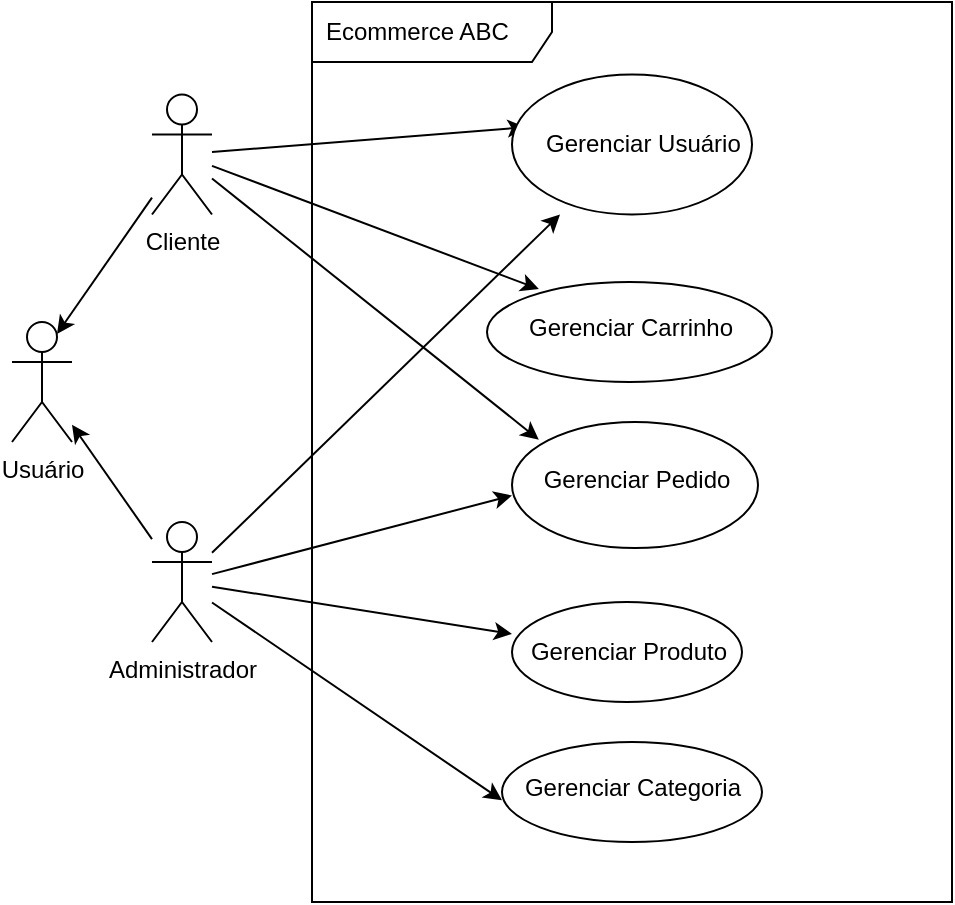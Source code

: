 <mxfile>
    <diagram id="ffoetpOc-1XxXRRiEST8" name="Visão Geral - Domínio">
        <mxGraphModel dx="1057" dy="619" grid="1" gridSize="10" guides="1" tooltips="1" connect="1" arrows="1" fold="1" page="1" pageScale="1" pageWidth="850" pageHeight="1100" math="0" shadow="0">
            <root>
                <mxCell id="0"/>
                <mxCell id="1" parent="0"/>
                <mxCell id="5" value="Ecommerce ABC" style="shape=umlFrame;whiteSpace=wrap;html=1;width=120;height=30;boundedLbl=1;verticalAlign=middle;align=left;spacingLeft=5;" parent="1" vertex="1">
                    <mxGeometry x="170" y="50" width="320" height="450" as="geometry"/>
                </mxCell>
                <mxCell id="59" style="edgeStyle=none;html=1;entryX=0.14;entryY=0.004;entryDx=0;entryDy=0;entryPerimeter=0;" parent="1" source="9" target="57" edge="1">
                    <mxGeometry relative="1" as="geometry"/>
                </mxCell>
                <mxCell id="65" style="edgeStyle=none;html=1;entryX=0.182;entryY=0.071;entryDx=0;entryDy=0;entryPerimeter=0;" parent="1" source="9" target="47" edge="1">
                    <mxGeometry relative="1" as="geometry"/>
                </mxCell>
                <mxCell id="67" style="edgeStyle=none;html=1;entryX=0.109;entryY=0.14;entryDx=0;entryDy=0;entryPerimeter=0;" parent="1" source="9" target="41" edge="1">
                    <mxGeometry relative="1" as="geometry"/>
                </mxCell>
                <mxCell id="68" style="edgeStyle=none;html=1;entryX=0.75;entryY=0.1;entryDx=0;entryDy=0;entryPerimeter=0;" parent="1" source="9" target="11" edge="1">
                    <mxGeometry relative="1" as="geometry"/>
                </mxCell>
                <mxCell id="9" value="Cliente&lt;br&gt;" style="shape=umlActor;verticalLabelPosition=bottom;verticalAlign=top;html=1;" parent="1" vertex="1">
                    <mxGeometry x="90" y="96.25" width="30" height="60" as="geometry"/>
                </mxCell>
                <mxCell id="32" style="edgeStyle=none;html=1;" parent="1" source="10" target="27" edge="1">
                    <mxGeometry relative="1" as="geometry"/>
                </mxCell>
                <mxCell id="39" style="edgeStyle=none;html=1;entryX=0;entryY=1;entryDx=0;entryDy=0;" parent="1" source="10" target="37" edge="1">
                    <mxGeometry relative="1" as="geometry"/>
                </mxCell>
                <mxCell id="46" style="edgeStyle=none;html=1;entryX=0;entryY=1;entryDx=0;entryDy=0;" parent="1" source="10" target="44" edge="1">
                    <mxGeometry relative="1" as="geometry"/>
                </mxCell>
                <mxCell id="58" style="edgeStyle=none;html=1;" parent="1" source="10" target="53" edge="1">
                    <mxGeometry relative="1" as="geometry"/>
                </mxCell>
                <mxCell id="63" style="edgeStyle=none;html=1;" parent="1" source="10" target="11" edge="1">
                    <mxGeometry relative="1" as="geometry"/>
                </mxCell>
                <mxCell id="10" value="Administrador" style="shape=umlActor;verticalLabelPosition=bottom;verticalAlign=top;html=1;" parent="1" vertex="1">
                    <mxGeometry x="90" y="310" width="30" height="60" as="geometry"/>
                </mxCell>
                <mxCell id="11" value="Usuário" style="shape=umlActor;verticalLabelPosition=bottom;verticalAlign=top;html=1;" parent="1" vertex="1">
                    <mxGeometry x="20" y="210" width="30" height="60" as="geometry"/>
                </mxCell>
                <mxCell id="27" value="Gerenciar Produto" style="shape=ellipse;container=1;horizontal=1;horizontalStack=0;resizeParent=1;resizeParentMax=0;resizeLast=0;html=1;dashed=0;collapsible=0;" parent="1" vertex="1">
                    <mxGeometry x="270" y="350" width="115" height="50" as="geometry"/>
                </mxCell>
                <mxCell id="34" value="" style="shape=ellipse;container=1;horizontal=1;horizontalStack=0;resizeParent=1;resizeParentMax=0;resizeLast=0;html=1;dashed=0;collapsible=0;" parent="1" vertex="1">
                    <mxGeometry x="265" y="420" width="130" height="50" as="geometry"/>
                </mxCell>
                <mxCell id="37" value="Gerenciar Categoria" style="text;html=1;align=center;verticalAlign=middle;rotatable=0;fillColor=none;strokeColor=none;" parent="34" vertex="1">
                    <mxGeometry y="16.667" width="130" height="12.5" as="geometry"/>
                </mxCell>
                <mxCell id="41" value="" style="shape=ellipse;container=1;horizontal=1;horizontalStack=0;resizeParent=1;resizeParentMax=0;resizeLast=0;html=1;dashed=0;collapsible=0;" parent="1" vertex="1">
                    <mxGeometry x="270" y="260" width="123" height="63" as="geometry"/>
                </mxCell>
                <mxCell id="44" value="Gerenciar Pedido" style="text;html=1;align=center;verticalAlign=middle;rotatable=0;fillColor=none;strokeColor=none;" parent="41" vertex="1">
                    <mxGeometry y="21" width="123" height="15.75" as="geometry"/>
                </mxCell>
                <mxCell id="47" value="" style="shape=ellipse;container=1;horizontal=1;horizontalStack=0;resizeParent=1;resizeParentMax=0;resizeLast=0;html=1;dashed=0;collapsible=0;" parent="1" vertex="1">
                    <mxGeometry x="257.5" y="190" width="142.5" height="50" as="geometry"/>
                </mxCell>
                <mxCell id="50" value="Gerenciar Carrinho" style="text;html=1;align=center;verticalAlign=middle;rotatable=0;fillColor=none;strokeColor=none;" parent="47" vertex="1">
                    <mxGeometry y="16.667" width="142.5" height="12.5" as="geometry"/>
                </mxCell>
                <mxCell id="53" value="" style="shape=ellipse;container=1;horizontal=1;horizontalStack=0;resizeParent=1;resizeParentMax=0;resizeLast=0;html=1;dashed=0;collapsible=0;" parent="1" vertex="1">
                    <mxGeometry x="270" y="86.25" width="120" height="70" as="geometry"/>
                </mxCell>
                <mxCell id="57" value="Gerenciar Usuário" style="text;html=1;align=left;verticalAlign=middle;rotatable=0;spacingLeft=25;fillColor=none;strokeColor=none;" parent="53" vertex="1">
                    <mxGeometry x="-10" y="26.253" width="120" height="17.5" as="geometry"/>
                </mxCell>
            </root>
        </mxGraphModel>
    </diagram>
    <diagram id="SAHXbEdf7A5U1NXeZkvR" name="Subdomínio - Catálogo">
        <mxGraphModel dx="1057" dy="619" grid="1" gridSize="10" guides="1" tooltips="1" connect="1" arrows="1" fold="1" page="1" pageScale="1" pageWidth="850" pageHeight="1100" math="0" shadow="0">
            <root>
                <mxCell id="0"/>
                <mxCell id="1" parent="0"/>
                <mxCell id="Ae1gH5_Iruk6_quCxLWE-3" style="edgeStyle=none;html=1;entryX=0;entryY=0.5;entryDx=0;entryDy=0;" parent="1" source="SiKC8EwZMTjcnx_8jad7-1" target="Ae1gH5_Iruk6_quCxLWE-2" edge="1">
                    <mxGeometry relative="1" as="geometry"/>
                </mxCell>
                <mxCell id="SiKC8EwZMTjcnx_8jad7-1" value="Administrador" style="shape=umlActor;verticalLabelPosition=bottom;verticalAlign=top;html=1;" parent="1" vertex="1">
                    <mxGeometry x="35" y="222" width="30" height="50" as="geometry"/>
                </mxCell>
                <mxCell id="NOYT0kvWtCjj-D3bZ5hG-1" value="Subdomínio - Catálogo" style="shape=umlFrame;whiteSpace=wrap;html=1;width=140;height=30;boundedLbl=1;verticalAlign=middle;align=left;spacingLeft=5;" parent="1" vertex="1">
                    <mxGeometry x="95" y="50" width="720" height="1120" as="geometry"/>
                </mxCell>
                <mxCell id="Ae1gH5_Iruk6_quCxLWE-1" value="" style="shape=ellipse;container=1;horizontal=1;horizontalStack=0;resizeParent=1;resizeParentMax=0;resizeLast=0;html=1;dashed=0;collapsible=0;" parent="1" vertex="1">
                    <mxGeometry x="125" y="205" width="120" height="89" as="geometry"/>
                </mxCell>
                <mxCell id="Ae1gH5_Iruk6_quCxLWE-2" value="Gerenciar Produto" style="text;html=1;align=center;verticalAlign=middle;rotatable=0;fillColor=none;strokeColor=none;" parent="Ae1gH5_Iruk6_quCxLWE-1" vertex="1">
                    <mxGeometry y="20.004" width="120.0" height="44" as="geometry"/>
                </mxCell>
                <mxCell id="Ae1gH5_Iruk6_quCxLWE-4" value="" style="shape=ellipse;container=1;horizontal=1;horizontalStack=0;resizeParent=1;resizeParentMax=0;resizeLast=0;html=1;dashed=0;collapsible=0;" parent="1" vertex="1">
                    <mxGeometry x="295" y="110" width="110" height="79" as="geometry"/>
                </mxCell>
                <mxCell id="Ae1gH5_Iruk6_quCxLWE-5" value="Criar Produto" style="text;html=1;align=center;verticalAlign=middle;rotatable=0;fillColor=none;strokeColor=none;" parent="Ae1gH5_Iruk6_quCxLWE-4" vertex="1">
                    <mxGeometry y="16.67" width="110" height="41.5" as="geometry"/>
                </mxCell>
                <mxCell id="Ae1gH5_Iruk6_quCxLWE-6" value="" style="shape=ellipse;container=1;horizontal=1;horizontalStack=0;resizeParent=1;resizeParentMax=0;resizeLast=0;html=1;dashed=0;collapsible=0;" parent="1" vertex="1">
                    <mxGeometry x="290" y="205" width="120" height="79" as="geometry"/>
                </mxCell>
                <mxCell id="Ae1gH5_Iruk6_quCxLWE-7" value="Recuperar Produto" style="text;html=1;align=center;verticalAlign=middle;rotatable=0;fillColor=none;strokeColor=none;" parent="Ae1gH5_Iruk6_quCxLWE-6" vertex="1">
                    <mxGeometry y="16.67" width="120" height="41.5" as="geometry"/>
                </mxCell>
                <mxCell id="Ae1gH5_Iruk6_quCxLWE-8" value="" style="shape=ellipse;container=1;horizontal=1;horizontalStack=0;resizeParent=1;resizeParentMax=0;resizeLast=0;html=1;dashed=0;collapsible=0;" parent="1" vertex="1">
                    <mxGeometry x="295" y="294" width="120" height="79" as="geometry"/>
                </mxCell>
                <mxCell id="Ae1gH5_Iruk6_quCxLWE-9" value="Atualizar Produto" style="text;html=1;align=center;verticalAlign=middle;rotatable=0;fillColor=none;strokeColor=none;" parent="Ae1gH5_Iruk6_quCxLWE-8" vertex="1">
                    <mxGeometry y="16.67" width="120" height="41.5" as="geometry"/>
                </mxCell>
                <mxCell id="Ae1gH5_Iruk6_quCxLWE-10" value="" style="shape=ellipse;container=1;horizontal=1;horizontalStack=0;resizeParent=1;resizeParentMax=0;resizeLast=0;html=1;dashed=0;collapsible=0;" parent="1" vertex="1">
                    <mxGeometry x="295" y="380" width="120" height="79" as="geometry"/>
                </mxCell>
                <mxCell id="Ae1gH5_Iruk6_quCxLWE-11" value="Deletar Produtos" style="text;html=1;align=center;verticalAlign=middle;rotatable=0;fillColor=none;strokeColor=none;" parent="Ae1gH5_Iruk6_quCxLWE-10" vertex="1">
                    <mxGeometry y="16.67" width="120" height="41.5" as="geometry"/>
                </mxCell>
                <mxCell id="Ae1gH5_Iruk6_quCxLWE-13" value="&amp;lt;&amp;lt;extend&amp;gt;&amp;gt;" style="html=1;verticalAlign=bottom;labelBackgroundColor=none;endArrow=open;endFill=0;dashed=1;entryX=0.5;entryY=0;entryDx=0;entryDy=0;exitX=0;exitY=1;exitDx=0;exitDy=0;" parent="1" source="Ae1gH5_Iruk6_quCxLWE-5" target="Ae1gH5_Iruk6_quCxLWE-1" edge="1">
                    <mxGeometry width="160" relative="1" as="geometry">
                        <mxPoint x="115" y="190" as="sourcePoint"/>
                        <mxPoint x="275" y="190" as="targetPoint"/>
                        <Array as="points"/>
                    </mxGeometry>
                </mxCell>
                <mxCell id="Ae1gH5_Iruk6_quCxLWE-14" value="&amp;lt;&amp;lt;extend&amp;gt;&amp;gt;" style="html=1;verticalAlign=bottom;labelBackgroundColor=none;endArrow=open;endFill=0;dashed=1;exitX=0;exitY=0.75;exitDx=0;exitDy=0;entryX=1;entryY=0;entryDx=0;entryDy=0;" parent="1" source="Ae1gH5_Iruk6_quCxLWE-7" target="Ae1gH5_Iruk6_quCxLWE-2" edge="1">
                    <mxGeometry width="160" relative="1" as="geometry">
                        <mxPoint x="180.76" y="251.05" as="sourcePoint"/>
                        <mxPoint x="270" y="179.17" as="targetPoint"/>
                    </mxGeometry>
                </mxCell>
                <mxCell id="Ae1gH5_Iruk6_quCxLWE-17" value="&amp;lt;&amp;lt;extend&amp;gt;&amp;gt;" style="html=1;verticalAlign=bottom;labelBackgroundColor=none;endArrow=open;endFill=0;dashed=1;exitX=0;exitY=0.75;exitDx=0;exitDy=0;entryX=0.931;entryY=0.763;entryDx=0;entryDy=0;entryPerimeter=0;" parent="1" source="Ae1gH5_Iruk6_quCxLWE-9" target="Ae1gH5_Iruk6_quCxLWE-1" edge="1">
                    <mxGeometry width="160" relative="1" as="geometry">
                        <mxPoint x="246.63" y="275.9" as="sourcePoint"/>
                        <mxPoint x="285.0" y="259.17" as="targetPoint"/>
                    </mxGeometry>
                </mxCell>
                <mxCell id="Ae1gH5_Iruk6_quCxLWE-18" value="&amp;lt;&amp;lt;extend&amp;gt;&amp;gt;" style="html=1;verticalAlign=bottom;labelBackgroundColor=none;endArrow=open;endFill=0;dashed=1;exitX=0;exitY=0.5;exitDx=0;exitDy=0;entryX=0.561;entryY=0.994;entryDx=0;entryDy=0;entryPerimeter=0;" parent="1" source="Ae1gH5_Iruk6_quCxLWE-11" target="Ae1gH5_Iruk6_quCxLWE-1" edge="1">
                    <mxGeometry width="160" relative="1" as="geometry">
                        <mxPoint x="256.63" y="285.9" as="sourcePoint"/>
                        <mxPoint x="295.0" y="269.17" as="targetPoint"/>
                    </mxGeometry>
                </mxCell>
                <mxCell id="Ae1gH5_Iruk6_quCxLWE-24" style="edgeStyle=none;html=1;entryX=0.952;entryY=0.251;entryDx=0;entryDy=0;exitX=0.015;exitY=0.627;exitDx=0;exitDy=0;exitPerimeter=0;entryPerimeter=0;" parent="1" source="Ae1gH5_Iruk6_quCxLWE-19" target="Ae1gH5_Iruk6_quCxLWE-6" edge="1">
                    <mxGeometry relative="1" as="geometry">
                        <mxPoint x="455" y="160" as="sourcePoint"/>
                    </mxGeometry>
                </mxCell>
                <mxCell id="Ae1gH5_Iruk6_quCxLWE-19" value="" style="shape=ellipse;container=1;horizontal=1;horizontalStack=0;resizeParent=1;resizeParentMax=0;resizeLast=0;html=1;dashed=0;collapsible=0;" parent="1" vertex="1">
                    <mxGeometry x="475" y="109" width="150" height="81" as="geometry"/>
                </mxCell>
                <mxCell id="Ae1gH5_Iruk6_quCxLWE-20" value="Recuperar produto por ID" style="text;html=1;align=center;verticalAlign=middle;rotatable=0;fillColor=none;strokeColor=none;" parent="Ae1gH5_Iruk6_quCxLWE-19" vertex="1">
                    <mxGeometry y="21.476" width="150" height="38.045" as="geometry"/>
                </mxCell>
                <mxCell id="Ae1gH5_Iruk6_quCxLWE-25" style="edgeStyle=none;html=1;entryX=0.97;entryY=0.714;entryDx=0;entryDy=0;exitX=0;exitY=0.75;exitDx=0;exitDy=0;entryPerimeter=0;" parent="1" source="Ae1gH5_Iruk6_quCxLWE-22" target="Ae1gH5_Iruk6_quCxLWE-6" edge="1">
                    <mxGeometry relative="1" as="geometry"/>
                </mxCell>
                <mxCell id="Ae1gH5_Iruk6_quCxLWE-21" value="" style="shape=ellipse;container=1;horizontal=1;horizontalStack=0;resizeParent=1;resizeParentMax=0;resizeLast=0;html=1;dashed=0;collapsible=0;" parent="1" vertex="1">
                    <mxGeometry x="470" y="205" width="160" height="77.5" as="geometry"/>
                </mxCell>
                <mxCell id="Ae1gH5_Iruk6_quCxLWE-22" value="Recuperar produto por Filtro" style="text;html=1;align=center;verticalAlign=middle;rotatable=0;fillColor=none;strokeColor=none;" parent="Ae1gH5_Iruk6_quCxLWE-21" vertex="1">
                    <mxGeometry y="20.548" width="160" height="36.402" as="geometry"/>
                </mxCell>
                <mxCell id="Ae1gH5_Iruk6_quCxLWE-74" style="edgeStyle=none;html=1;entryX=0;entryY=0.5;entryDx=0;entryDy=0;" parent="1" source="Ae1gH5_Iruk6_quCxLWE-51" target="Ae1gH5_Iruk6_quCxLWE-54" edge="1">
                    <mxGeometry relative="1" as="geometry"/>
                </mxCell>
                <mxCell id="Ae1gH5_Iruk6_quCxLWE-51" value="Administrador" style="shape=umlActor;verticalLabelPosition=bottom;verticalAlign=top;html=1;" parent="1" vertex="1">
                    <mxGeometry x="35" y="709.5" width="30" height="50" as="geometry"/>
                </mxCell>
                <mxCell id="Ae1gH5_Iruk6_quCxLWE-53" value="" style="shape=ellipse;container=1;horizontal=1;horizontalStack=0;resizeParent=1;resizeParentMax=0;resizeLast=0;html=1;dashed=0;collapsible=0;" parent="1" vertex="1">
                    <mxGeometry x="150" y="695" width="120" height="89" as="geometry"/>
                </mxCell>
                <mxCell id="Ae1gH5_Iruk6_quCxLWE-54" value="Gerenciar Categoria" style="text;html=1;align=center;verticalAlign=middle;rotatable=0;fillColor=none;strokeColor=none;" parent="Ae1gH5_Iruk6_quCxLWE-53" vertex="1">
                    <mxGeometry y="20.004" width="120.0" height="44" as="geometry"/>
                </mxCell>
                <mxCell id="Ae1gH5_Iruk6_quCxLWE-55" value="" style="shape=ellipse;container=1;horizontal=1;horizontalStack=0;resizeParent=1;resizeParentMax=0;resizeLast=0;html=1;dashed=0;collapsible=0;" parent="1" vertex="1">
                    <mxGeometry x="320" y="600" width="110" height="79" as="geometry"/>
                </mxCell>
                <mxCell id="Ae1gH5_Iruk6_quCxLWE-56" value="Criar Categoria" style="text;html=1;align=center;verticalAlign=middle;rotatable=0;fillColor=none;strokeColor=none;" parent="Ae1gH5_Iruk6_quCxLWE-55" vertex="1">
                    <mxGeometry y="16.67" width="110" height="41.5" as="geometry"/>
                </mxCell>
                <mxCell id="Ae1gH5_Iruk6_quCxLWE-57" value="" style="shape=ellipse;container=1;horizontal=1;horizontalStack=0;resizeParent=1;resizeParentMax=0;resizeLast=0;html=1;dashed=0;collapsible=0;" parent="1" vertex="1">
                    <mxGeometry x="315" y="695" width="120" height="79" as="geometry"/>
                </mxCell>
                <mxCell id="Ae1gH5_Iruk6_quCxLWE-58" value="Recuperar Categoria" style="text;html=1;align=center;verticalAlign=middle;rotatable=0;fillColor=none;strokeColor=none;" parent="Ae1gH5_Iruk6_quCxLWE-57" vertex="1">
                    <mxGeometry y="16.67" width="120" height="41.5" as="geometry"/>
                </mxCell>
                <mxCell id="Ae1gH5_Iruk6_quCxLWE-59" value="" style="shape=ellipse;container=1;horizontal=1;horizontalStack=0;resizeParent=1;resizeParentMax=0;resizeLast=0;html=1;dashed=0;collapsible=0;" parent="1" vertex="1">
                    <mxGeometry x="320" y="784" width="120" height="79" as="geometry"/>
                </mxCell>
                <mxCell id="Ae1gH5_Iruk6_quCxLWE-60" value="Atualizar Categoria" style="text;html=1;align=center;verticalAlign=middle;rotatable=0;fillColor=none;strokeColor=none;" parent="Ae1gH5_Iruk6_quCxLWE-59" vertex="1">
                    <mxGeometry y="16.67" width="120" height="41.5" as="geometry"/>
                </mxCell>
                <mxCell id="Ae1gH5_Iruk6_quCxLWE-61" value="" style="shape=ellipse;container=1;horizontal=1;horizontalStack=0;resizeParent=1;resizeParentMax=0;resizeLast=0;html=1;dashed=0;collapsible=0;" parent="1" vertex="1">
                    <mxGeometry x="320" y="870" width="120" height="79" as="geometry"/>
                </mxCell>
                <mxCell id="Ae1gH5_Iruk6_quCxLWE-62" value="Deletar Categoria" style="text;html=1;align=center;verticalAlign=middle;rotatable=0;fillColor=none;strokeColor=none;" parent="Ae1gH5_Iruk6_quCxLWE-61" vertex="1">
                    <mxGeometry y="16.67" width="120" height="41.5" as="geometry"/>
                </mxCell>
                <mxCell id="Ae1gH5_Iruk6_quCxLWE-63" value="&amp;lt;&amp;lt;extend&amp;gt;&amp;gt;" style="html=1;verticalAlign=bottom;labelBackgroundColor=none;endArrow=open;endFill=0;dashed=1;entryX=0.5;entryY=0;entryDx=0;entryDy=0;exitX=0;exitY=1;exitDx=0;exitDy=0;" parent="1" source="Ae1gH5_Iruk6_quCxLWE-56" target="Ae1gH5_Iruk6_quCxLWE-53" edge="1">
                    <mxGeometry width="160" relative="1" as="geometry">
                        <mxPoint x="140" y="680" as="sourcePoint"/>
                        <mxPoint x="300" y="680" as="targetPoint"/>
                        <Array as="points"/>
                    </mxGeometry>
                </mxCell>
                <mxCell id="Ae1gH5_Iruk6_quCxLWE-64" value="&amp;lt;&amp;lt;extend&amp;gt;&amp;gt;" style="html=1;verticalAlign=bottom;labelBackgroundColor=none;endArrow=open;endFill=0;dashed=1;exitX=0;exitY=0.75;exitDx=0;exitDy=0;entryX=1;entryY=0;entryDx=0;entryDy=0;" parent="1" source="Ae1gH5_Iruk6_quCxLWE-58" target="Ae1gH5_Iruk6_quCxLWE-54" edge="1">
                    <mxGeometry width="160" relative="1" as="geometry">
                        <mxPoint x="205.76" y="741.05" as="sourcePoint"/>
                        <mxPoint x="295" y="669.17" as="targetPoint"/>
                    </mxGeometry>
                </mxCell>
                <mxCell id="Ae1gH5_Iruk6_quCxLWE-65" value="&amp;lt;&amp;lt;extend&amp;gt;&amp;gt;" style="html=1;verticalAlign=bottom;labelBackgroundColor=none;endArrow=open;endFill=0;dashed=1;exitX=0;exitY=0.75;exitDx=0;exitDy=0;entryX=0.931;entryY=0.763;entryDx=0;entryDy=0;entryPerimeter=0;" parent="1" source="Ae1gH5_Iruk6_quCxLWE-60" target="Ae1gH5_Iruk6_quCxLWE-53" edge="1">
                    <mxGeometry width="160" relative="1" as="geometry">
                        <mxPoint x="271.63" y="765.9" as="sourcePoint"/>
                        <mxPoint x="310.0" y="749.17" as="targetPoint"/>
                    </mxGeometry>
                </mxCell>
                <mxCell id="Ae1gH5_Iruk6_quCxLWE-66" value="&amp;lt;&amp;lt;extend&amp;gt;&amp;gt;" style="html=1;verticalAlign=bottom;labelBackgroundColor=none;endArrow=open;endFill=0;dashed=1;exitX=0;exitY=0.5;exitDx=0;exitDy=0;entryX=0.561;entryY=0.994;entryDx=0;entryDy=0;entryPerimeter=0;" parent="1" source="Ae1gH5_Iruk6_quCxLWE-62" target="Ae1gH5_Iruk6_quCxLWE-53" edge="1">
                    <mxGeometry width="160" relative="1" as="geometry">
                        <mxPoint x="281.63" y="775.9" as="sourcePoint"/>
                        <mxPoint x="320.0" y="759.17" as="targetPoint"/>
                    </mxGeometry>
                </mxCell>
                <mxCell id="Ae1gH5_Iruk6_quCxLWE-67" style="edgeStyle=none;html=1;entryX=0.926;entryY=0.202;entryDx=0;entryDy=0;exitX=0.003;exitY=0.576;exitDx=0;exitDy=0;entryPerimeter=0;exitPerimeter=0;" parent="1" source="Ae1gH5_Iruk6_quCxLWE-68" target="Ae1gH5_Iruk6_quCxLWE-57" edge="1">
                    <mxGeometry relative="1" as="geometry">
                        <mxPoint x="480" y="650" as="sourcePoint"/>
                    </mxGeometry>
                </mxCell>
                <mxCell id="Ae1gH5_Iruk6_quCxLWE-68" value="" style="shape=ellipse;container=1;horizontal=1;horizontalStack=0;resizeParent=1;resizeParentMax=0;resizeLast=0;html=1;dashed=0;collapsible=0;" parent="1" vertex="1">
                    <mxGeometry x="490" y="590" width="150" height="89" as="geometry"/>
                </mxCell>
                <mxCell id="Ae1gH5_Iruk6_quCxLWE-69" value="Recuperar Categoria por ID" style="text;html=1;align=center;verticalAlign=middle;rotatable=0;fillColor=none;strokeColor=none;" parent="Ae1gH5_Iruk6_quCxLWE-68" vertex="1">
                    <mxGeometry y="23.597" width="150" height="41.803" as="geometry"/>
                </mxCell>
                <mxCell id="Ae1gH5_Iruk6_quCxLWE-70" style="edgeStyle=none;html=1;entryX=1.03;entryY=0.634;entryDx=0;entryDy=0;exitX=0;exitY=0.5;exitDx=0;exitDy=0;entryPerimeter=0;" parent="1" source="Ae1gH5_Iruk6_quCxLWE-72" target="Ae1gH5_Iruk6_quCxLWE-58" edge="1">
                    <mxGeometry relative="1" as="geometry"/>
                </mxCell>
                <mxCell id="Ae1gH5_Iruk6_quCxLWE-71" value="" style="shape=ellipse;container=1;horizontal=1;horizontalStack=0;resizeParent=1;resizeParentMax=0;resizeLast=0;html=1;dashed=0;collapsible=0;" parent="1" vertex="1">
                    <mxGeometry x="495" y="694.5" width="140" height="80" as="geometry"/>
                </mxCell>
                <mxCell id="Ae1gH5_Iruk6_quCxLWE-72" value="Recuperar por Filtro" style="text;html=1;align=center;verticalAlign=middle;rotatable=0;fillColor=none;strokeColor=none;" parent="Ae1gH5_Iruk6_quCxLWE-71" vertex="1">
                    <mxGeometry y="21.211" width="140" height="37.576" as="geometry"/>
                </mxCell>
                <mxCell id="Ae1gH5_Iruk6_quCxLWE-75" value="" style="shape=ellipse;container=1;horizontal=1;horizontalStack=0;resizeParent=1;resizeParentMax=0;resizeLast=0;html=1;dashed=0;collapsible=0;" parent="1" vertex="1">
                    <mxGeometry x="295" y="471" width="120" height="79" as="geometry"/>
                </mxCell>
                <mxCell id="Ae1gH5_Iruk6_quCxLWE-76" value="Adicionar Produto" style="text;html=1;align=center;verticalAlign=middle;rotatable=0;fillColor=none;strokeColor=none;" parent="Ae1gH5_Iruk6_quCxLWE-75" vertex="1">
                    <mxGeometry y="16.67" width="120" height="41.5" as="geometry"/>
                </mxCell>
                <mxCell id="Ae1gH5_Iruk6_quCxLWE-77" value="&amp;lt;&amp;lt;extend&amp;gt;&amp;gt;" style="html=1;verticalAlign=bottom;labelBackgroundColor=none;endArrow=open;endFill=0;dashed=1;exitX=0;exitY=0.5;exitDx=0;exitDy=0;entryX=0.359;entryY=0.987;entryDx=0;entryDy=0;entryPerimeter=0;" parent="1" source="Ae1gH5_Iruk6_quCxLWE-76" target="Ae1gH5_Iruk6_quCxLWE-1" edge="1">
                    <mxGeometry width="160" relative="1" as="geometry">
                        <mxPoint x="145" y="520" as="sourcePoint"/>
                        <mxPoint x="305" y="520" as="targetPoint"/>
                    </mxGeometry>
                </mxCell>
                <mxCell id="Ae1gH5_Iruk6_quCxLWE-80" style="edgeStyle=none;html=1;entryX=1;entryY=0.25;entryDx=0;entryDy=0;exitX=-0.005;exitY=0.622;exitDx=0;exitDy=0;exitPerimeter=0;" parent="1" source="Ae1gH5_Iruk6_quCxLWE-78" target="Ae1gH5_Iruk6_quCxLWE-22" edge="1">
                    <mxGeometry relative="1" as="geometry"/>
                </mxCell>
                <mxCell id="Ae1gH5_Iruk6_quCxLWE-78" value="" style="shape=ellipse;container=1;horizontal=1;horizontalStack=0;resizeParent=1;resizeParentMax=0;resizeLast=0;html=1;dashed=0;collapsible=0;" parent="1" vertex="1">
                    <mxGeometry x="655" y="144.5" width="160" height="77.5" as="geometry"/>
                </mxCell>
                <mxCell id="Ae1gH5_Iruk6_quCxLWE-79" value="Recuperar por Categoria" style="text;html=1;align=center;verticalAlign=middle;rotatable=0;fillColor=none;strokeColor=none;" parent="Ae1gH5_Iruk6_quCxLWE-78" vertex="1">
                    <mxGeometry x="1" y="20.548" width="160" height="36.402" as="geometry"/>
                </mxCell>
                <mxCell id="x5r6ywFtC9UFfpF2gvh2-1" value="" style="shape=ellipse;container=1;horizontal=1;horizontalStack=0;resizeParent=1;resizeParentMax=0;resizeLast=0;html=1;dashed=0;collapsible=0;" parent="1" vertex="1">
                    <mxGeometry x="315" y="960" width="120" height="79" as="geometry"/>
                </mxCell>
                <mxCell id="x5r6ywFtC9UFfpF2gvh2-2" value="Adicionar Categoria" style="text;html=1;align=center;verticalAlign=middle;rotatable=0;fillColor=none;strokeColor=none;" parent="x5r6ywFtC9UFfpF2gvh2-1" vertex="1">
                    <mxGeometry y="16.67" width="120" height="41.5" as="geometry"/>
                </mxCell>
                <mxCell id="x5r6ywFtC9UFfpF2gvh2-3" value="&amp;lt;&amp;lt;extend&amp;gt;&amp;gt;" style="html=1;verticalAlign=bottom;labelBackgroundColor=none;endArrow=open;endFill=0;dashed=1;exitX=0;exitY=0.5;exitDx=0;exitDy=0;entryX=0.311;entryY=0.957;entryDx=0;entryDy=0;entryPerimeter=0;" parent="1" target="Ae1gH5_Iruk6_quCxLWE-53" edge="1">
                    <mxGeometry width="160" relative="1" as="geometry">
                        <mxPoint x="315" y="986.95" as="sourcePoint"/>
                        <mxPoint x="212.32" y="862.996" as="targetPoint"/>
                    </mxGeometry>
                </mxCell>
                <mxCell id="x5r6ywFtC9UFfpF2gvh2-4" value="" style="shape=ellipse;container=1;horizontal=1;horizontalStack=0;resizeParent=1;resizeParentMax=0;resizeLast=0;html=1;dashed=0;collapsible=0;" parent="1" vertex="1">
                    <mxGeometry x="210" y="1021" width="120" height="79" as="geometry"/>
                </mxCell>
                <mxCell id="x5r6ywFtC9UFfpF2gvh2-5" value="Remover Categoria" style="text;html=1;align=center;verticalAlign=middle;rotatable=0;fillColor=none;strokeColor=none;" parent="x5r6ywFtC9UFfpF2gvh2-4" vertex="1">
                    <mxGeometry y="16.67" width="120" height="41.5" as="geometry"/>
                </mxCell>
                <mxCell id="x5r6ywFtC9UFfpF2gvh2-6" value="&amp;lt;&amp;lt;extend&amp;gt;&amp;gt;" style="html=1;verticalAlign=bottom;labelBackgroundColor=none;endArrow=open;endFill=0;dashed=1;exitX=0.5;exitY=0;exitDx=0;exitDy=0;entryX=0.179;entryY=0.873;entryDx=0;entryDy=0;entryPerimeter=0;" parent="1" source="x5r6ywFtC9UFfpF2gvh2-4" target="Ae1gH5_Iruk6_quCxLWE-53" edge="1">
                    <mxGeometry width="160" relative="1" as="geometry">
                        <mxPoint x="245" y="1010" as="sourcePoint"/>
                        <mxPoint x="117.32" y="803.223" as="targetPoint"/>
                    </mxGeometry>
                </mxCell>
                <mxCell id="CKBePiYcpiSWqA_ii8et-2" value="" style="shape=ellipse;container=1;horizontal=1;horizontalStack=0;resizeParent=1;resizeParentMax=0;resizeLast=0;html=1;dashed=0;collapsible=0;" parent="1" vertex="1">
                    <mxGeometry x="120" y="960" width="120" height="79" as="geometry"/>
                </mxCell>
                <mxCell id="CKBePiYcpiSWqA_ii8et-3" value="Alterar Status" style="text;html=1;align=center;verticalAlign=middle;rotatable=0;fillColor=none;strokeColor=none;" parent="CKBePiYcpiSWqA_ii8et-2" vertex="1">
                    <mxGeometry y="16.67" width="120" height="41.5" as="geometry"/>
                </mxCell>
                <mxCell id="CKBePiYcpiSWqA_ii8et-5" value="&amp;lt;&amp;lt;extend&amp;gt;&amp;gt;" style="html=1;verticalAlign=bottom;labelBackgroundColor=none;endArrow=open;endFill=0;dashed=1;exitX=0.5;exitY=0;exitDx=0;exitDy=0;entryX=0;entryY=1;entryDx=0;entryDy=0;" parent="1" target="Ae1gH5_Iruk6_quCxLWE-54" edge="1">
                    <mxGeometry width="160" relative="1" as="geometry">
                        <mxPoint x="178.52" y="960" as="sourcePoint"/>
                        <mxPoint x="80.0" y="711.697" as="targetPoint"/>
                    </mxGeometry>
                </mxCell>
            </root>
        </mxGraphModel>
    </diagram>
    <diagram name="Subdomínio - Usuário" id="cURWedB1gW6xNn7o0mvz">
        <mxGraphModel dx="1057" dy="619" grid="1" gridSize="10" guides="1" tooltips="1" connect="1" arrows="1" fold="1" page="1" pageScale="1" pageWidth="850" pageHeight="1100" math="0" shadow="0">
            <root>
                <mxCell id="JfthLGqH-5NK-9olJXxA-0"/>
                <mxCell id="JfthLGqH-5NK-9olJXxA-1" parent="JfthLGqH-5NK-9olJXxA-0"/>
                <mxCell id="JfthLGqH-5NK-9olJXxA-4" value="Subdomínio - Usuário" style="shape=umlFrame;whiteSpace=wrap;html=1;width=140;height=30;boundedLbl=1;verticalAlign=middle;align=left;spacingLeft=5;" parent="JfthLGqH-5NK-9olJXxA-1" vertex="1">
                    <mxGeometry x="100" y="370" width="570" height="320" as="geometry"/>
                </mxCell>
                <mxCell id="JfthLGqH-5NK-9olJXxA-25" style="edgeStyle=none;html=1;entryX=0;entryY=0.5;entryDx=0;entryDy=0;" parent="JfthLGqH-5NK-9olJXxA-1" source="JfthLGqH-5NK-9olJXxA-26" target="JfthLGqH-5NK-9olJXxA-28" edge="1">
                    <mxGeometry relative="1" as="geometry"/>
                </mxCell>
                <mxCell id="JfthLGqH-5NK-9olJXxA-26" value="Usuário" style="shape=umlActor;verticalLabelPosition=bottom;verticalAlign=top;html=1;" parent="JfthLGqH-5NK-9olJXxA-1" vertex="1">
                    <mxGeometry x="35" y="509.5" width="30" height="50" as="geometry"/>
                </mxCell>
                <mxCell id="JfthLGqH-5NK-9olJXxA-27" value="" style="shape=ellipse;container=1;horizontal=1;horizontalStack=0;resizeParent=1;resizeParentMax=0;resizeLast=0;html=1;dashed=0;collapsible=0;" parent="JfthLGqH-5NK-9olJXxA-1" vertex="1">
                    <mxGeometry x="150" y="496" width="120" height="89" as="geometry"/>
                </mxCell>
                <mxCell id="JfthLGqH-5NK-9olJXxA-28" value="Gerenciar Usuário" style="text;html=1;align=center;verticalAlign=middle;rotatable=0;fillColor=none;strokeColor=none;" parent="JfthLGqH-5NK-9olJXxA-27" vertex="1">
                    <mxGeometry y="20.004" width="120.0" height="44" as="geometry"/>
                </mxCell>
                <mxCell id="JfthLGqH-5NK-9olJXxA-29" value="" style="shape=ellipse;container=1;horizontal=1;horizontalStack=0;resizeParent=1;resizeParentMax=0;resizeLast=0;html=1;dashed=0;collapsible=0;" parent="JfthLGqH-5NK-9olJXxA-1" vertex="1">
                    <mxGeometry x="320" y="400" width="110" height="79" as="geometry"/>
                </mxCell>
                <mxCell id="JfthLGqH-5NK-9olJXxA-30" value="Registrar Usuário" style="text;html=1;align=center;verticalAlign=middle;rotatable=0;fillColor=none;strokeColor=none;" parent="JfthLGqH-5NK-9olJXxA-29" vertex="1">
                    <mxGeometry y="19.75" width="110" height="41.5" as="geometry"/>
                </mxCell>
                <mxCell id="JfthLGqH-5NK-9olJXxA-31" value="" style="shape=ellipse;container=1;horizontal=1;horizontalStack=0;resizeParent=1;resizeParentMax=0;resizeLast=0;html=1;dashed=0;collapsible=0;" parent="JfthLGqH-5NK-9olJXxA-1" vertex="1">
                    <mxGeometry x="315" y="496" width="120" height="79" as="geometry"/>
                </mxCell>
                <mxCell id="JfthLGqH-5NK-9olJXxA-32" value="Recuperar Usuário" style="text;html=1;align=center;verticalAlign=middle;rotatable=0;fillColor=none;strokeColor=none;" parent="JfthLGqH-5NK-9olJXxA-31" vertex="1">
                    <mxGeometry y="16.67" width="120" height="41.5" as="geometry"/>
                </mxCell>
                <mxCell id="JfthLGqH-5NK-9olJXxA-33" value="" style="shape=ellipse;container=1;horizontal=1;horizontalStack=0;resizeParent=1;resizeParentMax=0;resizeLast=0;html=1;dashed=0;collapsible=0;" parent="JfthLGqH-5NK-9olJXxA-1" vertex="1">
                    <mxGeometry x="320" y="585" width="120" height="79" as="geometry"/>
                </mxCell>
                <mxCell id="JfthLGqH-5NK-9olJXxA-34" value="Autenticar Usuário" style="text;html=1;align=center;verticalAlign=middle;rotatable=0;fillColor=none;strokeColor=none;" parent="JfthLGqH-5NK-9olJXxA-33" vertex="1">
                    <mxGeometry y="16.67" width="120" height="41.5" as="geometry"/>
                </mxCell>
                <mxCell id="JfthLGqH-5NK-9olJXxA-37" value="&amp;lt;&amp;lt;extend&amp;gt;&amp;gt;" style="html=1;verticalAlign=bottom;labelBackgroundColor=none;endArrow=open;endFill=0;dashed=1;entryX=0.5;entryY=0;entryDx=0;entryDy=0;exitX=0;exitY=1;exitDx=0;exitDy=0;" parent="JfthLGqH-5NK-9olJXxA-1" source="JfthLGqH-5NK-9olJXxA-30" target="JfthLGqH-5NK-9olJXxA-27" edge="1">
                    <mxGeometry width="160" relative="1" as="geometry">
                        <mxPoint x="140" y="481" as="sourcePoint"/>
                        <mxPoint x="300" y="481" as="targetPoint"/>
                        <Array as="points"/>
                    </mxGeometry>
                </mxCell>
                <mxCell id="JfthLGqH-5NK-9olJXxA-38" value="&amp;lt;&amp;lt;extend&amp;gt;&amp;gt;" style="html=1;verticalAlign=bottom;labelBackgroundColor=none;endArrow=open;endFill=0;dashed=1;exitX=0;exitY=0.75;exitDx=0;exitDy=0;entryX=1;entryY=0;entryDx=0;entryDy=0;" parent="JfthLGqH-5NK-9olJXxA-1" source="JfthLGqH-5NK-9olJXxA-32" target="JfthLGqH-5NK-9olJXxA-28" edge="1">
                    <mxGeometry width="160" relative="1" as="geometry">
                        <mxPoint x="205.76" y="542.05" as="sourcePoint"/>
                        <mxPoint x="295" y="470.17" as="targetPoint"/>
                    </mxGeometry>
                </mxCell>
                <mxCell id="JfthLGqH-5NK-9olJXxA-39" value="&amp;lt;&amp;lt;extend&amp;gt;&amp;gt;" style="html=1;verticalAlign=bottom;labelBackgroundColor=none;endArrow=open;endFill=0;dashed=1;exitX=0;exitY=0.75;exitDx=0;exitDy=0;entryX=0.931;entryY=0.763;entryDx=0;entryDy=0;entryPerimeter=0;" parent="JfthLGqH-5NK-9olJXxA-1" source="JfthLGqH-5NK-9olJXxA-34" target="JfthLGqH-5NK-9olJXxA-27" edge="1">
                    <mxGeometry width="160" relative="1" as="geometry">
                        <mxPoint x="271.63" y="566.9" as="sourcePoint"/>
                        <mxPoint x="310.0" y="550.17" as="targetPoint"/>
                    </mxGeometry>
                </mxCell>
                <mxCell id="Ll5lohnN014jaRpbvZRu-0" value="" style="shape=ellipse;container=1;horizontal=1;horizontalStack=0;resizeParent=1;resizeParentMax=0;resizeLast=0;html=1;dashed=0;collapsible=0;" parent="JfthLGqH-5NK-9olJXxA-1" vertex="1">
                    <mxGeometry x="500" y="480" width="150" height="90" as="geometry"/>
                </mxCell>
                <mxCell id="Ll5lohnN014jaRpbvZRu-1" value="Recuperar Usuário&lt;br&gt;&amp;nbsp;por E-mail" style="text;html=1;align=center;verticalAlign=middle;rotatable=0;fillColor=none;strokeColor=none;" parent="Ll5lohnN014jaRpbvZRu-0" vertex="1">
                    <mxGeometry y="18.991" width="150" height="47.278" as="geometry"/>
                </mxCell>
                <mxCell id="Ll5lohnN014jaRpbvZRu-3" style="edgeStyle=none;html=1;entryX=0;entryY=0.75;entryDx=0;entryDy=0;exitX=1;exitY=0.5;exitDx=0;exitDy=0;" parent="JfthLGqH-5NK-9olJXxA-1" source="JfthLGqH-5NK-9olJXxA-32" target="Ll5lohnN014jaRpbvZRu-1" edge="1">
                    <mxGeometry relative="1" as="geometry"/>
                </mxCell>
            </root>
        </mxGraphModel>
    </diagram>
</mxfile>